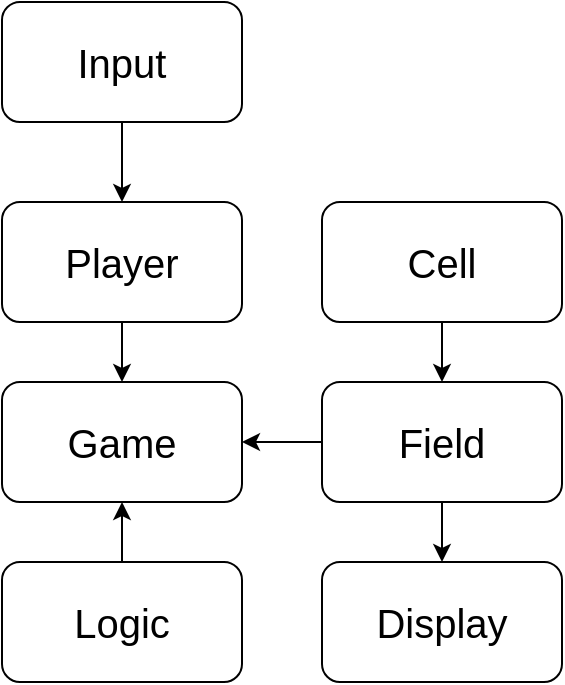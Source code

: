 <mxfile version="17.2.4" type="github">
  <diagram id="S9EJnxNfIhshy9fqs_rN" name="Page-1">
    <mxGraphModel dx="772" dy="745" grid="1" gridSize="10" guides="1" tooltips="1" connect="1" arrows="1" fold="1" page="1" pageScale="1" pageWidth="827" pageHeight="1169" math="0" shadow="0">
      <root>
        <mxCell id="0" />
        <mxCell id="1" parent="0" />
        <mxCell id="3YmfPUul9H_j8ctqL-SI-8" value="" style="edgeStyle=orthogonalEdgeStyle;rounded=0;orthogonalLoop=1;jettySize=auto;html=1;fontSize=20;" edge="1" parent="1" source="3YmfPUul9H_j8ctqL-SI-1" target="3YmfPUul9H_j8ctqL-SI-2">
          <mxGeometry relative="1" as="geometry" />
        </mxCell>
        <mxCell id="3YmfPUul9H_j8ctqL-SI-1" value="&lt;font style=&quot;font-size: 20px&quot;&gt;Input&lt;/font&gt;" style="rounded=1;whiteSpace=wrap;html=1;" vertex="1" parent="1">
          <mxGeometry x="310" y="200" width="120" height="60" as="geometry" />
        </mxCell>
        <mxCell id="3YmfPUul9H_j8ctqL-SI-12" value="" style="edgeStyle=orthogonalEdgeStyle;rounded=0;orthogonalLoop=1;jettySize=auto;html=1;fontSize=20;" edge="1" parent="1" source="3YmfPUul9H_j8ctqL-SI-2" target="3YmfPUul9H_j8ctqL-SI-4">
          <mxGeometry relative="1" as="geometry" />
        </mxCell>
        <mxCell id="3YmfPUul9H_j8ctqL-SI-2" value="&lt;font style=&quot;font-size: 20px&quot;&gt;Player&lt;/font&gt;" style="rounded=1;whiteSpace=wrap;html=1;" vertex="1" parent="1">
          <mxGeometry x="310" y="300" width="120" height="60" as="geometry" />
        </mxCell>
        <mxCell id="3YmfPUul9H_j8ctqL-SI-9" value="" style="edgeStyle=orthogonalEdgeStyle;rounded=0;orthogonalLoop=1;jettySize=auto;html=1;fontSize=20;" edge="1" parent="1" source="3YmfPUul9H_j8ctqL-SI-3" target="3YmfPUul9H_j8ctqL-SI-5">
          <mxGeometry relative="1" as="geometry" />
        </mxCell>
        <mxCell id="3YmfPUul9H_j8ctqL-SI-3" value="&lt;font style=&quot;font-size: 20px&quot;&gt;Cell&lt;/font&gt;" style="rounded=1;whiteSpace=wrap;html=1;" vertex="1" parent="1">
          <mxGeometry x="470" y="300" width="120" height="60" as="geometry" />
        </mxCell>
        <mxCell id="3YmfPUul9H_j8ctqL-SI-4" value="&lt;font style=&quot;font-size: 20px&quot;&gt;Game&lt;/font&gt;" style="rounded=1;whiteSpace=wrap;html=1;" vertex="1" parent="1">
          <mxGeometry x="310" y="390" width="120" height="60" as="geometry" />
        </mxCell>
        <mxCell id="3YmfPUul9H_j8ctqL-SI-10" value="" style="edgeStyle=orthogonalEdgeStyle;rounded=0;orthogonalLoop=1;jettySize=auto;html=1;fontSize=20;" edge="1" parent="1" source="3YmfPUul9H_j8ctqL-SI-5" target="3YmfPUul9H_j8ctqL-SI-4">
          <mxGeometry relative="1" as="geometry" />
        </mxCell>
        <mxCell id="3YmfPUul9H_j8ctqL-SI-13" value="" style="edgeStyle=orthogonalEdgeStyle;rounded=0;orthogonalLoop=1;jettySize=auto;html=1;fontSize=20;" edge="1" parent="1" source="3YmfPUul9H_j8ctqL-SI-5" target="3YmfPUul9H_j8ctqL-SI-7">
          <mxGeometry relative="1" as="geometry" />
        </mxCell>
        <mxCell id="3YmfPUul9H_j8ctqL-SI-5" value="&lt;font style=&quot;font-size: 20px&quot;&gt;Field&lt;/font&gt;" style="rounded=1;whiteSpace=wrap;html=1;" vertex="1" parent="1">
          <mxGeometry x="470" y="390" width="120" height="60" as="geometry" />
        </mxCell>
        <mxCell id="3YmfPUul9H_j8ctqL-SI-11" value="" style="edgeStyle=orthogonalEdgeStyle;rounded=0;orthogonalLoop=1;jettySize=auto;html=1;fontSize=20;" edge="1" parent="1" source="3YmfPUul9H_j8ctqL-SI-6" target="3YmfPUul9H_j8ctqL-SI-4">
          <mxGeometry relative="1" as="geometry" />
        </mxCell>
        <mxCell id="3YmfPUul9H_j8ctqL-SI-6" value="&lt;font style=&quot;font-size: 20px&quot;&gt;Logic&lt;/font&gt;" style="rounded=1;whiteSpace=wrap;html=1;" vertex="1" parent="1">
          <mxGeometry x="310" y="480" width="120" height="60" as="geometry" />
        </mxCell>
        <mxCell id="3YmfPUul9H_j8ctqL-SI-7" value="&lt;font style=&quot;font-size: 20px&quot;&gt;Display&lt;/font&gt;" style="rounded=1;whiteSpace=wrap;html=1;" vertex="1" parent="1">
          <mxGeometry x="470" y="480" width="120" height="60" as="geometry" />
        </mxCell>
      </root>
    </mxGraphModel>
  </diagram>
</mxfile>
